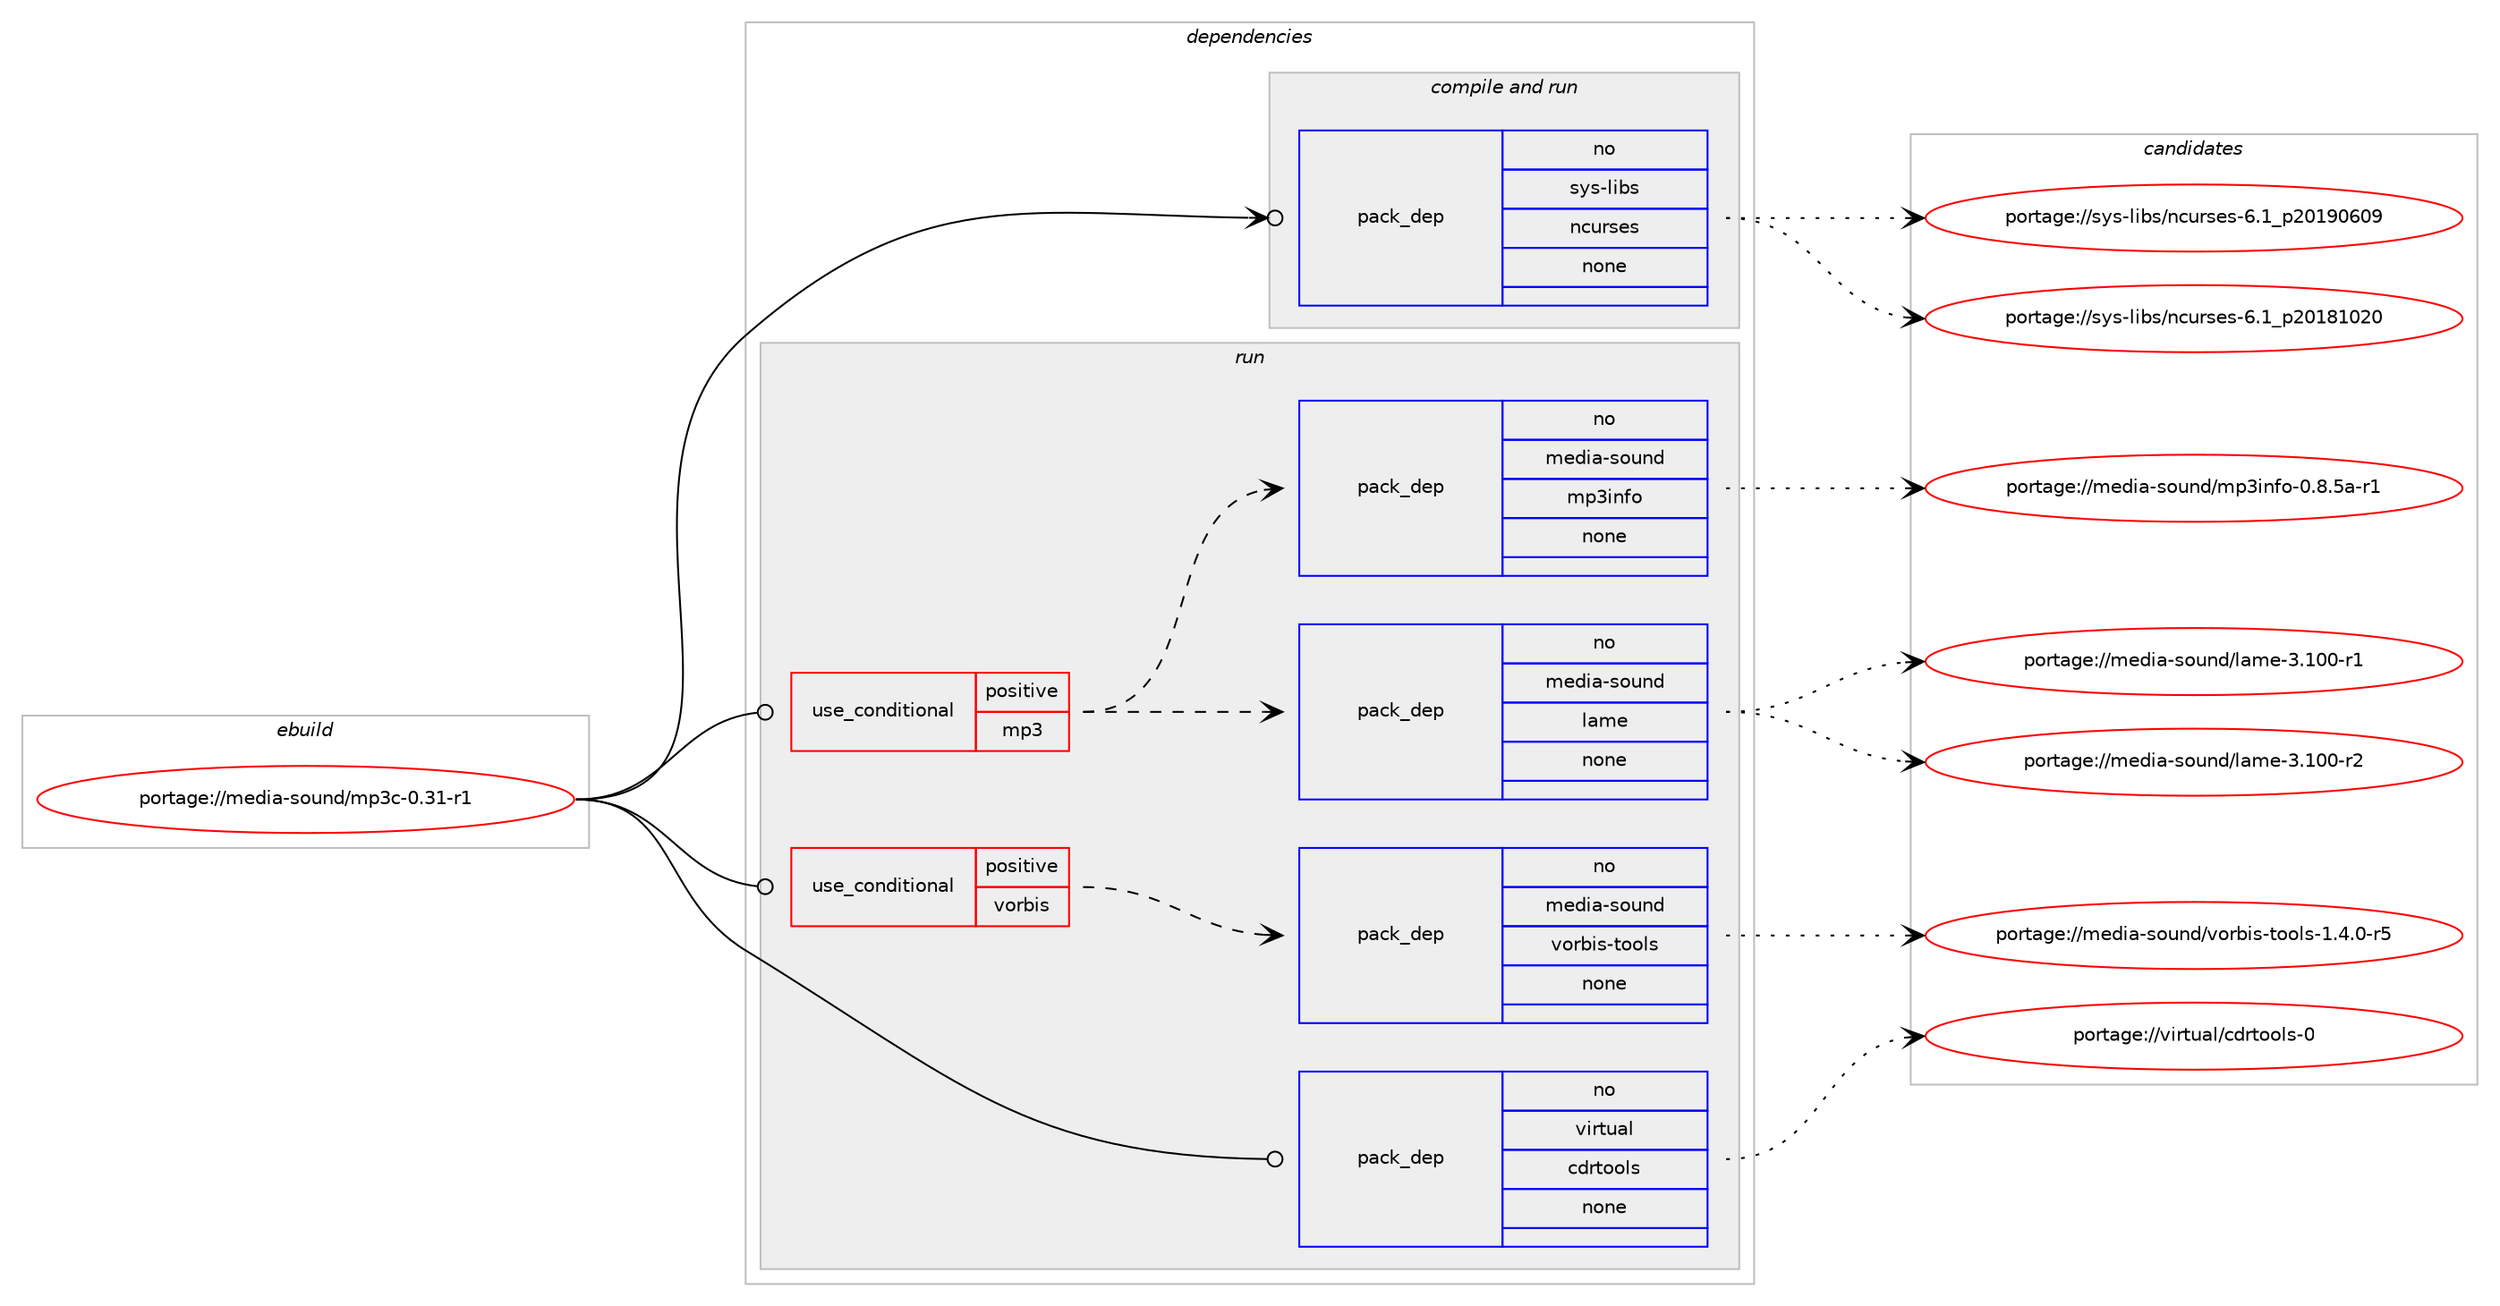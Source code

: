 digraph prolog {

# *************
# Graph options
# *************

newrank=true;
concentrate=true;
compound=true;
graph [rankdir=LR,fontname=Helvetica,fontsize=10,ranksep=1.5];#, ranksep=2.5, nodesep=0.2];
edge  [arrowhead=vee];
node  [fontname=Helvetica,fontsize=10];

# **********
# The ebuild
# **********

subgraph cluster_leftcol {
color=gray;
rank=same;
label=<<i>ebuild</i>>;
id [label="portage://media-sound/mp3c-0.31-r1", color=red, width=4, href="../media-sound/mp3c-0.31-r1.svg"];
}

# ****************
# The dependencies
# ****************

subgraph cluster_midcol {
color=gray;
label=<<i>dependencies</i>>;
subgraph cluster_compile {
fillcolor="#eeeeee";
style=filled;
label=<<i>compile</i>>;
}
subgraph cluster_compileandrun {
fillcolor="#eeeeee";
style=filled;
label=<<i>compile and run</i>>;
subgraph pack245483 {
dependency333910 [label=<<TABLE BORDER="0" CELLBORDER="1" CELLSPACING="0" CELLPADDING="4" WIDTH="220"><TR><TD ROWSPAN="6" CELLPADDING="30">pack_dep</TD></TR><TR><TD WIDTH="110">no</TD></TR><TR><TD>sys-libs</TD></TR><TR><TD>ncurses</TD></TR><TR><TD>none</TD></TR><TR><TD></TD></TR></TABLE>>, shape=none, color=blue];
}
id:e -> dependency333910:w [weight=20,style="solid",arrowhead="odotvee"];
}
subgraph cluster_run {
fillcolor="#eeeeee";
style=filled;
label=<<i>run</i>>;
subgraph cond82941 {
dependency333911 [label=<<TABLE BORDER="0" CELLBORDER="1" CELLSPACING="0" CELLPADDING="4"><TR><TD ROWSPAN="3" CELLPADDING="10">use_conditional</TD></TR><TR><TD>positive</TD></TR><TR><TD>mp3</TD></TR></TABLE>>, shape=none, color=red];
subgraph pack245484 {
dependency333912 [label=<<TABLE BORDER="0" CELLBORDER="1" CELLSPACING="0" CELLPADDING="4" WIDTH="220"><TR><TD ROWSPAN="6" CELLPADDING="30">pack_dep</TD></TR><TR><TD WIDTH="110">no</TD></TR><TR><TD>media-sound</TD></TR><TR><TD>lame</TD></TR><TR><TD>none</TD></TR><TR><TD></TD></TR></TABLE>>, shape=none, color=blue];
}
dependency333911:e -> dependency333912:w [weight=20,style="dashed",arrowhead="vee"];
subgraph pack245485 {
dependency333913 [label=<<TABLE BORDER="0" CELLBORDER="1" CELLSPACING="0" CELLPADDING="4" WIDTH="220"><TR><TD ROWSPAN="6" CELLPADDING="30">pack_dep</TD></TR><TR><TD WIDTH="110">no</TD></TR><TR><TD>media-sound</TD></TR><TR><TD>mp3info</TD></TR><TR><TD>none</TD></TR><TR><TD></TD></TR></TABLE>>, shape=none, color=blue];
}
dependency333911:e -> dependency333913:w [weight=20,style="dashed",arrowhead="vee"];
}
id:e -> dependency333911:w [weight=20,style="solid",arrowhead="odot"];
subgraph cond82942 {
dependency333914 [label=<<TABLE BORDER="0" CELLBORDER="1" CELLSPACING="0" CELLPADDING="4"><TR><TD ROWSPAN="3" CELLPADDING="10">use_conditional</TD></TR><TR><TD>positive</TD></TR><TR><TD>vorbis</TD></TR></TABLE>>, shape=none, color=red];
subgraph pack245486 {
dependency333915 [label=<<TABLE BORDER="0" CELLBORDER="1" CELLSPACING="0" CELLPADDING="4" WIDTH="220"><TR><TD ROWSPAN="6" CELLPADDING="30">pack_dep</TD></TR><TR><TD WIDTH="110">no</TD></TR><TR><TD>media-sound</TD></TR><TR><TD>vorbis-tools</TD></TR><TR><TD>none</TD></TR><TR><TD></TD></TR></TABLE>>, shape=none, color=blue];
}
dependency333914:e -> dependency333915:w [weight=20,style="dashed",arrowhead="vee"];
}
id:e -> dependency333914:w [weight=20,style="solid",arrowhead="odot"];
subgraph pack245487 {
dependency333916 [label=<<TABLE BORDER="0" CELLBORDER="1" CELLSPACING="0" CELLPADDING="4" WIDTH="220"><TR><TD ROWSPAN="6" CELLPADDING="30">pack_dep</TD></TR><TR><TD WIDTH="110">no</TD></TR><TR><TD>virtual</TD></TR><TR><TD>cdrtools</TD></TR><TR><TD>none</TD></TR><TR><TD></TD></TR></TABLE>>, shape=none, color=blue];
}
id:e -> dependency333916:w [weight=20,style="solid",arrowhead="odot"];
}
}

# **************
# The candidates
# **************

subgraph cluster_choices {
rank=same;
color=gray;
label=<<i>candidates</i>>;

subgraph choice245483 {
color=black;
nodesep=1;
choiceportage1151211154510810598115471109911711411510111545544649951125048495649485048 [label="portage://sys-libs/ncurses-6.1_p20181020", color=red, width=4,href="../sys-libs/ncurses-6.1_p20181020.svg"];
choiceportage1151211154510810598115471109911711411510111545544649951125048495748544857 [label="portage://sys-libs/ncurses-6.1_p20190609", color=red, width=4,href="../sys-libs/ncurses-6.1_p20190609.svg"];
dependency333910:e -> choiceportage1151211154510810598115471109911711411510111545544649951125048495649485048:w [style=dotted,weight="100"];
dependency333910:e -> choiceportage1151211154510810598115471109911711411510111545544649951125048495748544857:w [style=dotted,weight="100"];
}
subgraph choice245484 {
color=black;
nodesep=1;
choiceportage109101100105974511511111711010047108971091014551464948484511449 [label="portage://media-sound/lame-3.100-r1", color=red, width=4,href="../media-sound/lame-3.100-r1.svg"];
choiceportage109101100105974511511111711010047108971091014551464948484511450 [label="portage://media-sound/lame-3.100-r2", color=red, width=4,href="../media-sound/lame-3.100-r2.svg"];
dependency333912:e -> choiceportage109101100105974511511111711010047108971091014551464948484511449:w [style=dotted,weight="100"];
dependency333912:e -> choiceportage109101100105974511511111711010047108971091014551464948484511450:w [style=dotted,weight="100"];
}
subgraph choice245485 {
color=black;
nodesep=1;
choiceportage10910110010597451151111171101004710911251105110102111454846564653974511449 [label="portage://media-sound/mp3info-0.8.5a-r1", color=red, width=4,href="../media-sound/mp3info-0.8.5a-r1.svg"];
dependency333913:e -> choiceportage10910110010597451151111171101004710911251105110102111454846564653974511449:w [style=dotted,weight="100"];
}
subgraph choice245486 {
color=black;
nodesep=1;
choiceportage10910110010597451151111171101004711811111498105115451161111111081154549465246484511453 [label="portage://media-sound/vorbis-tools-1.4.0-r5", color=red, width=4,href="../media-sound/vorbis-tools-1.4.0-r5.svg"];
dependency333915:e -> choiceportage10910110010597451151111171101004711811111498105115451161111111081154549465246484511453:w [style=dotted,weight="100"];
}
subgraph choice245487 {
color=black;
nodesep=1;
choiceportage1181051141161179710847991001141161111111081154548 [label="portage://virtual/cdrtools-0", color=red, width=4,href="../virtual/cdrtools-0.svg"];
dependency333916:e -> choiceportage1181051141161179710847991001141161111111081154548:w [style=dotted,weight="100"];
}
}

}
